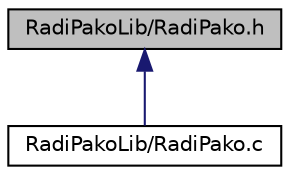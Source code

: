 digraph "RadiPakoLib/RadiPako.h"
{
 // LATEX_PDF_SIZE
  edge [fontname="Helvetica",fontsize="10",labelfontname="Helvetica",labelfontsize="10"];
  node [fontname="Helvetica",fontsize="10",shape=record];
  Node1 [label="RadiPakoLib/RadiPako.h",height=0.2,width=0.4,color="black", fillcolor="grey75", style="filled", fontcolor="black",tooltip=" "];
  Node1 -> Node2 [dir="back",color="midnightblue",fontsize="10",style="solid",fontname="Helvetica"];
  Node2 [label="RadiPakoLib/RadiPako.c",height=0.2,width=0.4,color="black", fillcolor="white", style="filled",URL="$_radi_pako_8c.html",tooltip=" "];
}

